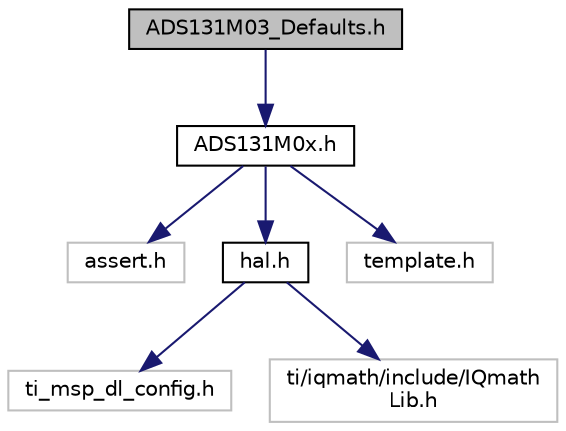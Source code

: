 digraph "ADS131M03_Defaults.h"
{
  edge [fontname="Helvetica",fontsize="10",labelfontname="Helvetica",labelfontsize="10"];
  node [fontname="Helvetica",fontsize="10",shape=record];
  Node0 [label="ADS131M03_Defaults.h",height=0.2,width=0.4,color="black", fillcolor="grey75", style="filled", fontcolor="black"];
  Node0 -> Node1 [color="midnightblue",fontsize="10",style="solid",fontname="Helvetica"];
  Node1 [label="ADS131M0x.h",height=0.2,width=0.4,color="black", fillcolor="white", style="filled",URL="$_a_d_s131_m0x_8h.html",tooltip="ADS131M0x module. "];
  Node1 -> Node2 [color="midnightblue",fontsize="10",style="solid",fontname="Helvetica"];
  Node2 [label="assert.h",height=0.2,width=0.4,color="grey75", fillcolor="white", style="filled"];
  Node1 -> Node3 [color="midnightblue",fontsize="10",style="solid",fontname="Helvetica"];
  Node3 [label="hal.h",height=0.2,width=0.4,color="black", fillcolor="white", style="filled",URL="$hal_8h.html",tooltip="Energy Library HAL Module. "];
  Node3 -> Node4 [color="midnightblue",fontsize="10",style="solid",fontname="Helvetica"];
  Node4 [label="ti_msp_dl_config.h",height=0.2,width=0.4,color="grey75", fillcolor="white", style="filled"];
  Node3 -> Node5 [color="midnightblue",fontsize="10",style="solid",fontname="Helvetica"];
  Node5 [label="ti/iqmath/include/IQmath\lLib.h",height=0.2,width=0.4,color="grey75", fillcolor="white", style="filled"];
  Node1 -> Node6 [color="midnightblue",fontsize="10",style="solid",fontname="Helvetica"];
  Node6 [label="template.h",height=0.2,width=0.4,color="grey75", fillcolor="white", style="filled"];
}

